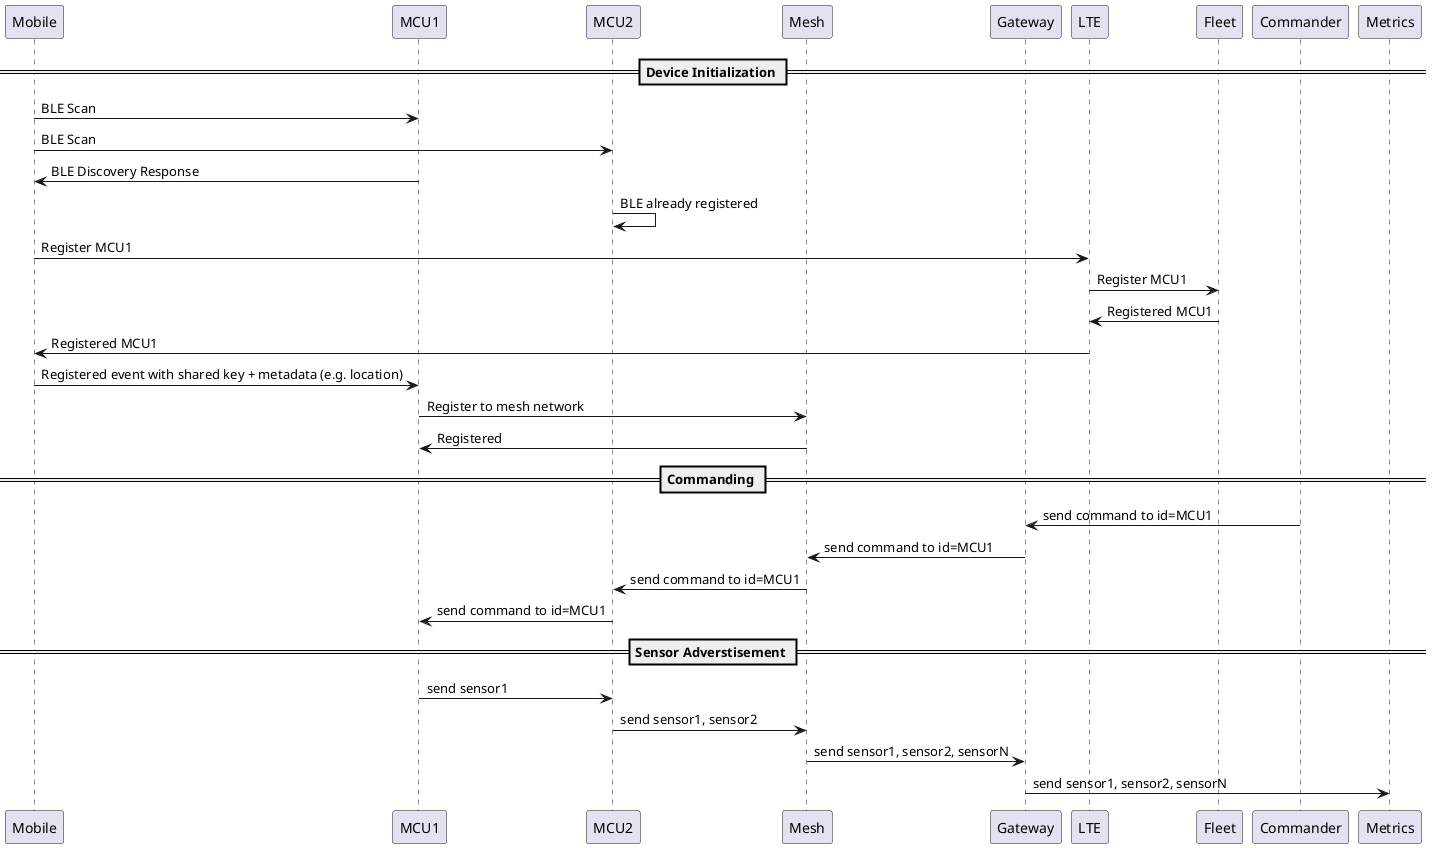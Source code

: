 @startuml

participant Mobile
participant MCU1
participant MCU2
participant Mesh
participant Gateway
participant LTE
participant Fleet
participant Commander

== Device Initialization ==

Mobile -> MCU1: BLE Scan
Mobile -> MCU2: BLE Scan

MCU1 -> Mobile: BLE Discovery Response
MCU2 -> MCU2: BLE already registered

Mobile -> LTE: Register MCU1
LTE -> Fleet: Register MCU1

Fleet -> LTE: Registered MCU1
LTE -> Mobile: Registered MCU1

Mobile -> MCU1: Registered event with shared key + metadata (e.g. location)

MCU1 -> Mesh: Register to mesh network
Mesh -> MCU1: Registered


== Commanding ==

Commander -> Gateway: send command to id=MCU1
Gateway -> Mesh: send command to id=MCU1
Mesh -> MCU2: send command to id=MCU1
MCU2 -> MCU1: send command to id=MCU1

== Sensor Adverstisement ==

MCU1 -> MCU2: send sensor1
MCU2 -> Mesh: send sensor1, sensor2
Mesh -> Gateway: send sensor1, sensor2, sensorN
Gateway -> Metrics: send sensor1, sensor2, sensorN

@enduml
